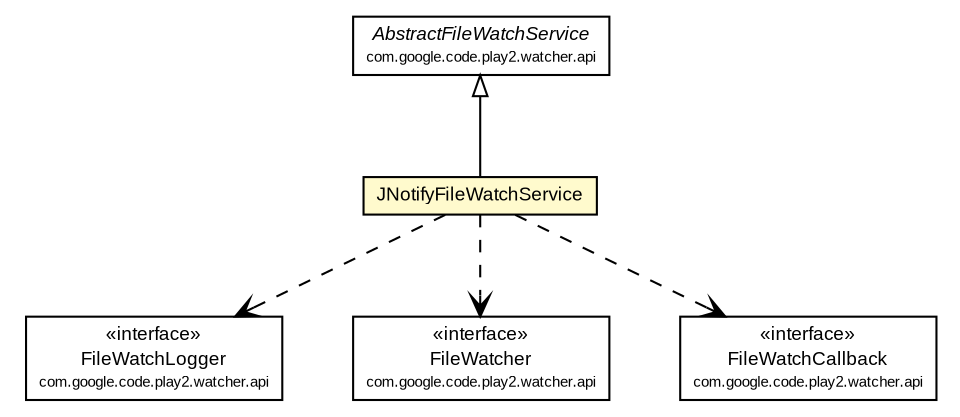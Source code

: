 #!/usr/local/bin/dot
#
# Class diagram 
# Generated by UMLGraph version R5_6-24-gf6e263 (http://www.umlgraph.org/)
#

digraph G {
	edge [fontname="arial",fontsize=10,labelfontname="arial",labelfontsize=10];
	node [fontname="arial",fontsize=10,shape=plaintext];
	nodesep=0.25;
	ranksep=0.5;
	// com.google.code.play2.watcher.jnotify.JNotifyFileWatchService
	c10 [label=<<table title="com.google.code.play2.watcher.jnotify.JNotifyFileWatchService" border="0" cellborder="1" cellspacing="0" cellpadding="2" port="p" bgcolor="lemonChiffon" href="./JNotifyFileWatchService.html">
		<tr><td><table border="0" cellspacing="0" cellpadding="1">
<tr><td align="center" balign="center"> JNotifyFileWatchService </td></tr>
		</table></td></tr>
		</table>>, URL="./JNotifyFileWatchService.html", fontname="arial", fontcolor="black", fontsize=9.0];
	//com.google.code.play2.watcher.jnotify.JNotifyFileWatchService extends com.google.code.play2.watcher.api.AbstractFileWatchService
	c17:p -> c10:p [dir=back,arrowtail=empty];
	// com.google.code.play2.watcher.jnotify.JNotifyFileWatchService DEPEND com.google.code.play2.watcher.api.FileWatchLogger
	c10:p -> c19:p [taillabel="", label="", headlabel="", fontname="arial", fontcolor="black", fontsize=10.0, color="black", arrowhead=open, style=dashed];
	// com.google.code.play2.watcher.jnotify.JNotifyFileWatchService DEPEND com.google.code.play2.watcher.api.FileWatcher
	c10:p -> c21:p [taillabel="", label="", headlabel="", fontname="arial", fontcolor="black", fontsize=10.0, color="black", arrowhead=open, style=dashed];
	// com.google.code.play2.watcher.jnotify.JNotifyFileWatchService DEPEND com.google.code.play2.watcher.api.FileWatchCallback
	c10:p -> c22:p [taillabel="", label="", headlabel="", fontname="arial", fontcolor="black", fontsize=10.0, color="black", arrowhead=open, style=dashed];
	// com.google.code.play2.watcher.api.AbstractFileWatchService
	c17 [label=<<table title="com.google.code.play2.watcher.api.AbstractFileWatchService" border="0" cellborder="1" cellspacing="0" cellpadding="2" port="p">
		<tr><td><table border="0" cellspacing="0" cellpadding="1">
<tr><td align="center" balign="center"><font face="arial italic"> AbstractFileWatchService </font></td></tr>
<tr><td align="center" balign="center"><font point-size="7.0"> com.google.code.play2.watcher.api </font></td></tr>
		</table></td></tr>
		</table>>, URL="null", fontname="arial", fontcolor="black", fontsize=9.0];
	// com.google.code.play2.watcher.api.FileWatcher
	c21 [label=<<table title="com.google.code.play2.watcher.api.FileWatcher" border="0" cellborder="1" cellspacing="0" cellpadding="2" port="p">
		<tr><td><table border="0" cellspacing="0" cellpadding="1">
<tr><td align="center" balign="center"> &#171;interface&#187; </td></tr>
<tr><td align="center" balign="center"> FileWatcher </td></tr>
<tr><td align="center" balign="center"><font point-size="7.0"> com.google.code.play2.watcher.api </font></td></tr>
		</table></td></tr>
		</table>>, URL="null", fontname="arial", fontcolor="black", fontsize=9.0];
	// com.google.code.play2.watcher.api.FileWatchLogger
	c19 [label=<<table title="com.google.code.play2.watcher.api.FileWatchLogger" border="0" cellborder="1" cellspacing="0" cellpadding="2" port="p">
		<tr><td><table border="0" cellspacing="0" cellpadding="1">
<tr><td align="center" balign="center"> &#171;interface&#187; </td></tr>
<tr><td align="center" balign="center"> FileWatchLogger </td></tr>
<tr><td align="center" balign="center"><font point-size="7.0"> com.google.code.play2.watcher.api </font></td></tr>
		</table></td></tr>
		</table>>, URL="null", fontname="arial", fontcolor="black", fontsize=9.0];
	// com.google.code.play2.watcher.api.FileWatchCallback
	c22 [label=<<table title="com.google.code.play2.watcher.api.FileWatchCallback" border="0" cellborder="1" cellspacing="0" cellpadding="2" port="p">
		<tr><td><table border="0" cellspacing="0" cellpadding="1">
<tr><td align="center" balign="center"> &#171;interface&#187; </td></tr>
<tr><td align="center" balign="center"> FileWatchCallback </td></tr>
<tr><td align="center" balign="center"><font point-size="7.0"> com.google.code.play2.watcher.api </font></td></tr>
		</table></td></tr>
		</table>>, URL="null", fontname="arial", fontcolor="black", fontsize=9.0];
}

